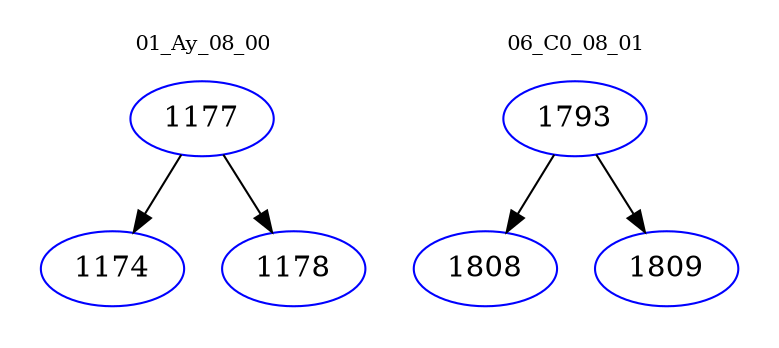 digraph{
subgraph cluster_0 {
color = white
label = "01_Ay_08_00";
fontsize=10;
T0_1177 [label="1177", color="blue"]
T0_1177 -> T0_1174 [color="black"]
T0_1174 [label="1174", color="blue"]
T0_1177 -> T0_1178 [color="black"]
T0_1178 [label="1178", color="blue"]
}
subgraph cluster_1 {
color = white
label = "06_C0_08_01";
fontsize=10;
T1_1793 [label="1793", color="blue"]
T1_1793 -> T1_1808 [color="black"]
T1_1808 [label="1808", color="blue"]
T1_1793 -> T1_1809 [color="black"]
T1_1809 [label="1809", color="blue"]
}
}
